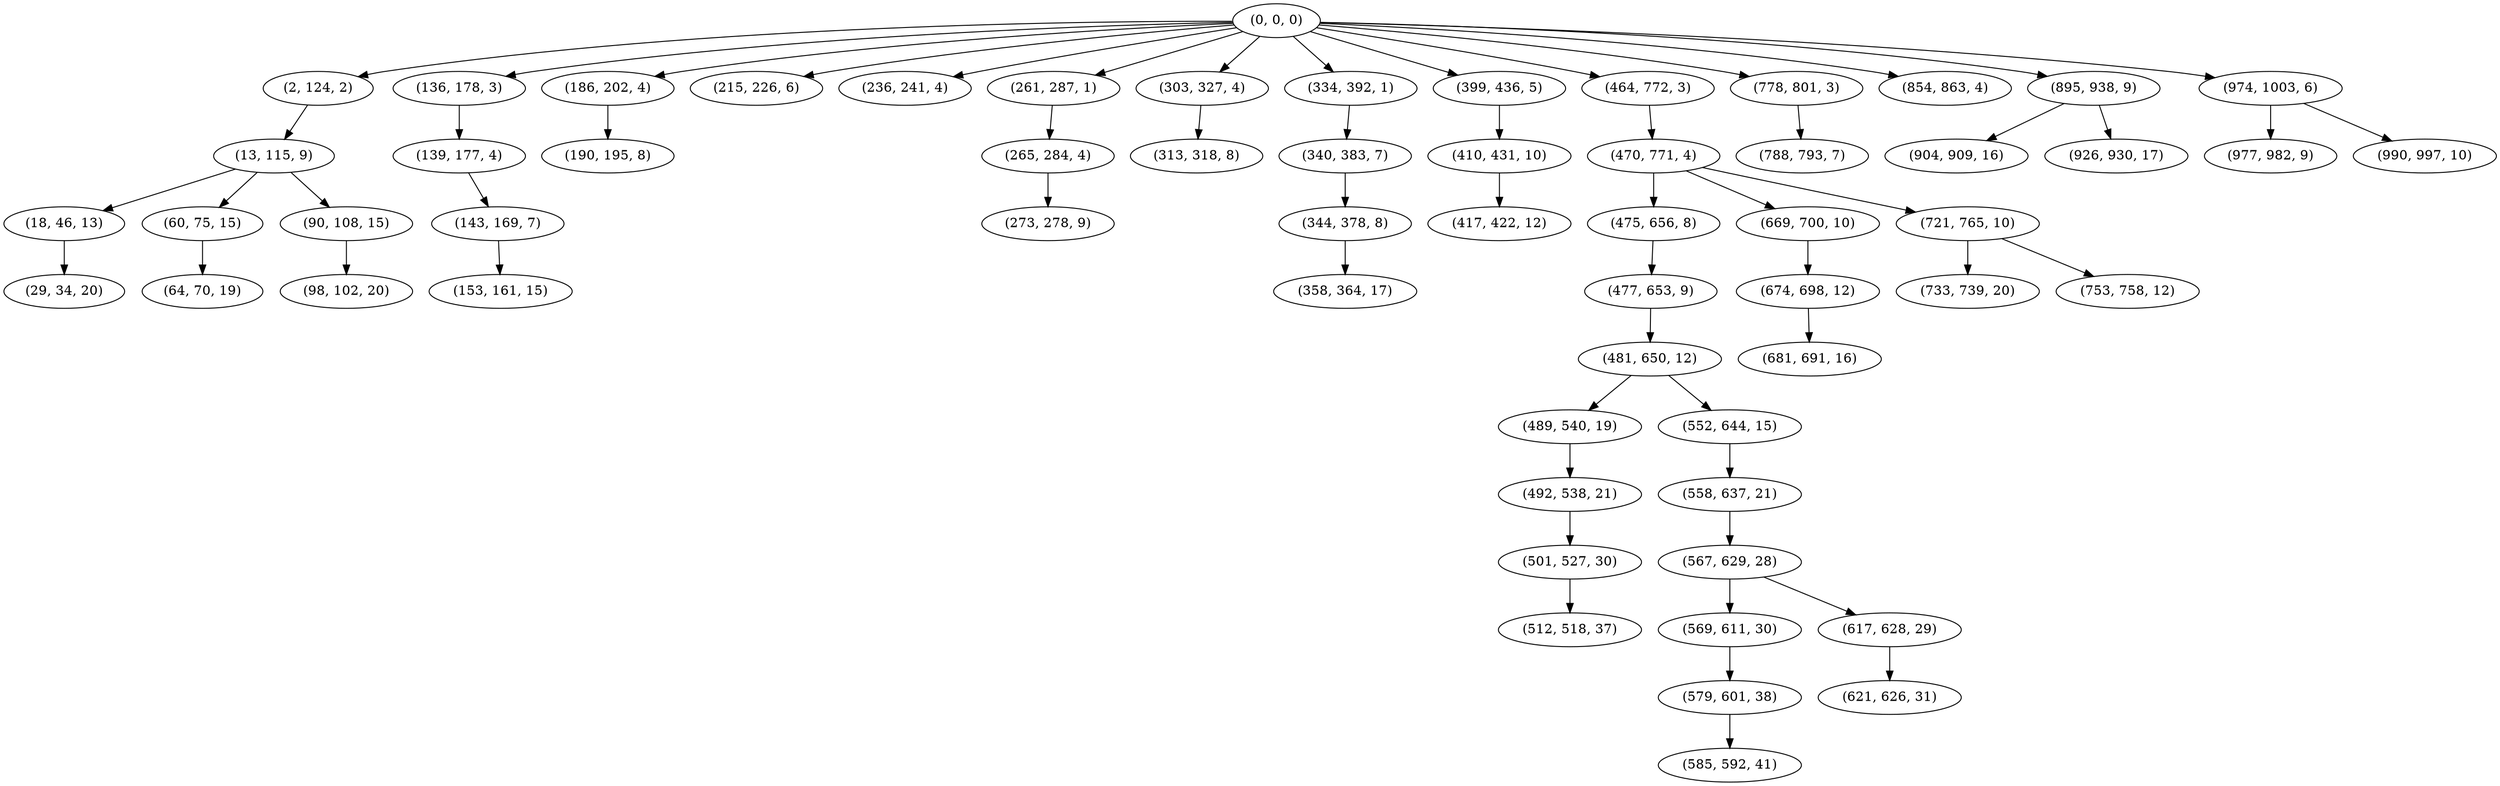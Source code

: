 digraph tree {
    "(0, 0, 0)";
    "(2, 124, 2)";
    "(13, 115, 9)";
    "(18, 46, 13)";
    "(29, 34, 20)";
    "(60, 75, 15)";
    "(64, 70, 19)";
    "(90, 108, 15)";
    "(98, 102, 20)";
    "(136, 178, 3)";
    "(139, 177, 4)";
    "(143, 169, 7)";
    "(153, 161, 15)";
    "(186, 202, 4)";
    "(190, 195, 8)";
    "(215, 226, 6)";
    "(236, 241, 4)";
    "(261, 287, 1)";
    "(265, 284, 4)";
    "(273, 278, 9)";
    "(303, 327, 4)";
    "(313, 318, 8)";
    "(334, 392, 1)";
    "(340, 383, 7)";
    "(344, 378, 8)";
    "(358, 364, 17)";
    "(399, 436, 5)";
    "(410, 431, 10)";
    "(417, 422, 12)";
    "(464, 772, 3)";
    "(470, 771, 4)";
    "(475, 656, 8)";
    "(477, 653, 9)";
    "(481, 650, 12)";
    "(489, 540, 19)";
    "(492, 538, 21)";
    "(501, 527, 30)";
    "(512, 518, 37)";
    "(552, 644, 15)";
    "(558, 637, 21)";
    "(567, 629, 28)";
    "(569, 611, 30)";
    "(579, 601, 38)";
    "(585, 592, 41)";
    "(617, 628, 29)";
    "(621, 626, 31)";
    "(669, 700, 10)";
    "(674, 698, 12)";
    "(681, 691, 16)";
    "(721, 765, 10)";
    "(733, 739, 20)";
    "(753, 758, 12)";
    "(778, 801, 3)";
    "(788, 793, 7)";
    "(854, 863, 4)";
    "(895, 938, 9)";
    "(904, 909, 16)";
    "(926, 930, 17)";
    "(974, 1003, 6)";
    "(977, 982, 9)";
    "(990, 997, 10)";
    "(0, 0, 0)" -> "(2, 124, 2)";
    "(0, 0, 0)" -> "(136, 178, 3)";
    "(0, 0, 0)" -> "(186, 202, 4)";
    "(0, 0, 0)" -> "(215, 226, 6)";
    "(0, 0, 0)" -> "(236, 241, 4)";
    "(0, 0, 0)" -> "(261, 287, 1)";
    "(0, 0, 0)" -> "(303, 327, 4)";
    "(0, 0, 0)" -> "(334, 392, 1)";
    "(0, 0, 0)" -> "(399, 436, 5)";
    "(0, 0, 0)" -> "(464, 772, 3)";
    "(0, 0, 0)" -> "(778, 801, 3)";
    "(0, 0, 0)" -> "(854, 863, 4)";
    "(0, 0, 0)" -> "(895, 938, 9)";
    "(0, 0, 0)" -> "(974, 1003, 6)";
    "(2, 124, 2)" -> "(13, 115, 9)";
    "(13, 115, 9)" -> "(18, 46, 13)";
    "(13, 115, 9)" -> "(60, 75, 15)";
    "(13, 115, 9)" -> "(90, 108, 15)";
    "(18, 46, 13)" -> "(29, 34, 20)";
    "(60, 75, 15)" -> "(64, 70, 19)";
    "(90, 108, 15)" -> "(98, 102, 20)";
    "(136, 178, 3)" -> "(139, 177, 4)";
    "(139, 177, 4)" -> "(143, 169, 7)";
    "(143, 169, 7)" -> "(153, 161, 15)";
    "(186, 202, 4)" -> "(190, 195, 8)";
    "(261, 287, 1)" -> "(265, 284, 4)";
    "(265, 284, 4)" -> "(273, 278, 9)";
    "(303, 327, 4)" -> "(313, 318, 8)";
    "(334, 392, 1)" -> "(340, 383, 7)";
    "(340, 383, 7)" -> "(344, 378, 8)";
    "(344, 378, 8)" -> "(358, 364, 17)";
    "(399, 436, 5)" -> "(410, 431, 10)";
    "(410, 431, 10)" -> "(417, 422, 12)";
    "(464, 772, 3)" -> "(470, 771, 4)";
    "(470, 771, 4)" -> "(475, 656, 8)";
    "(470, 771, 4)" -> "(669, 700, 10)";
    "(470, 771, 4)" -> "(721, 765, 10)";
    "(475, 656, 8)" -> "(477, 653, 9)";
    "(477, 653, 9)" -> "(481, 650, 12)";
    "(481, 650, 12)" -> "(489, 540, 19)";
    "(481, 650, 12)" -> "(552, 644, 15)";
    "(489, 540, 19)" -> "(492, 538, 21)";
    "(492, 538, 21)" -> "(501, 527, 30)";
    "(501, 527, 30)" -> "(512, 518, 37)";
    "(552, 644, 15)" -> "(558, 637, 21)";
    "(558, 637, 21)" -> "(567, 629, 28)";
    "(567, 629, 28)" -> "(569, 611, 30)";
    "(567, 629, 28)" -> "(617, 628, 29)";
    "(569, 611, 30)" -> "(579, 601, 38)";
    "(579, 601, 38)" -> "(585, 592, 41)";
    "(617, 628, 29)" -> "(621, 626, 31)";
    "(669, 700, 10)" -> "(674, 698, 12)";
    "(674, 698, 12)" -> "(681, 691, 16)";
    "(721, 765, 10)" -> "(733, 739, 20)";
    "(721, 765, 10)" -> "(753, 758, 12)";
    "(778, 801, 3)" -> "(788, 793, 7)";
    "(895, 938, 9)" -> "(904, 909, 16)";
    "(895, 938, 9)" -> "(926, 930, 17)";
    "(974, 1003, 6)" -> "(977, 982, 9)";
    "(974, 1003, 6)" -> "(990, 997, 10)";
}

